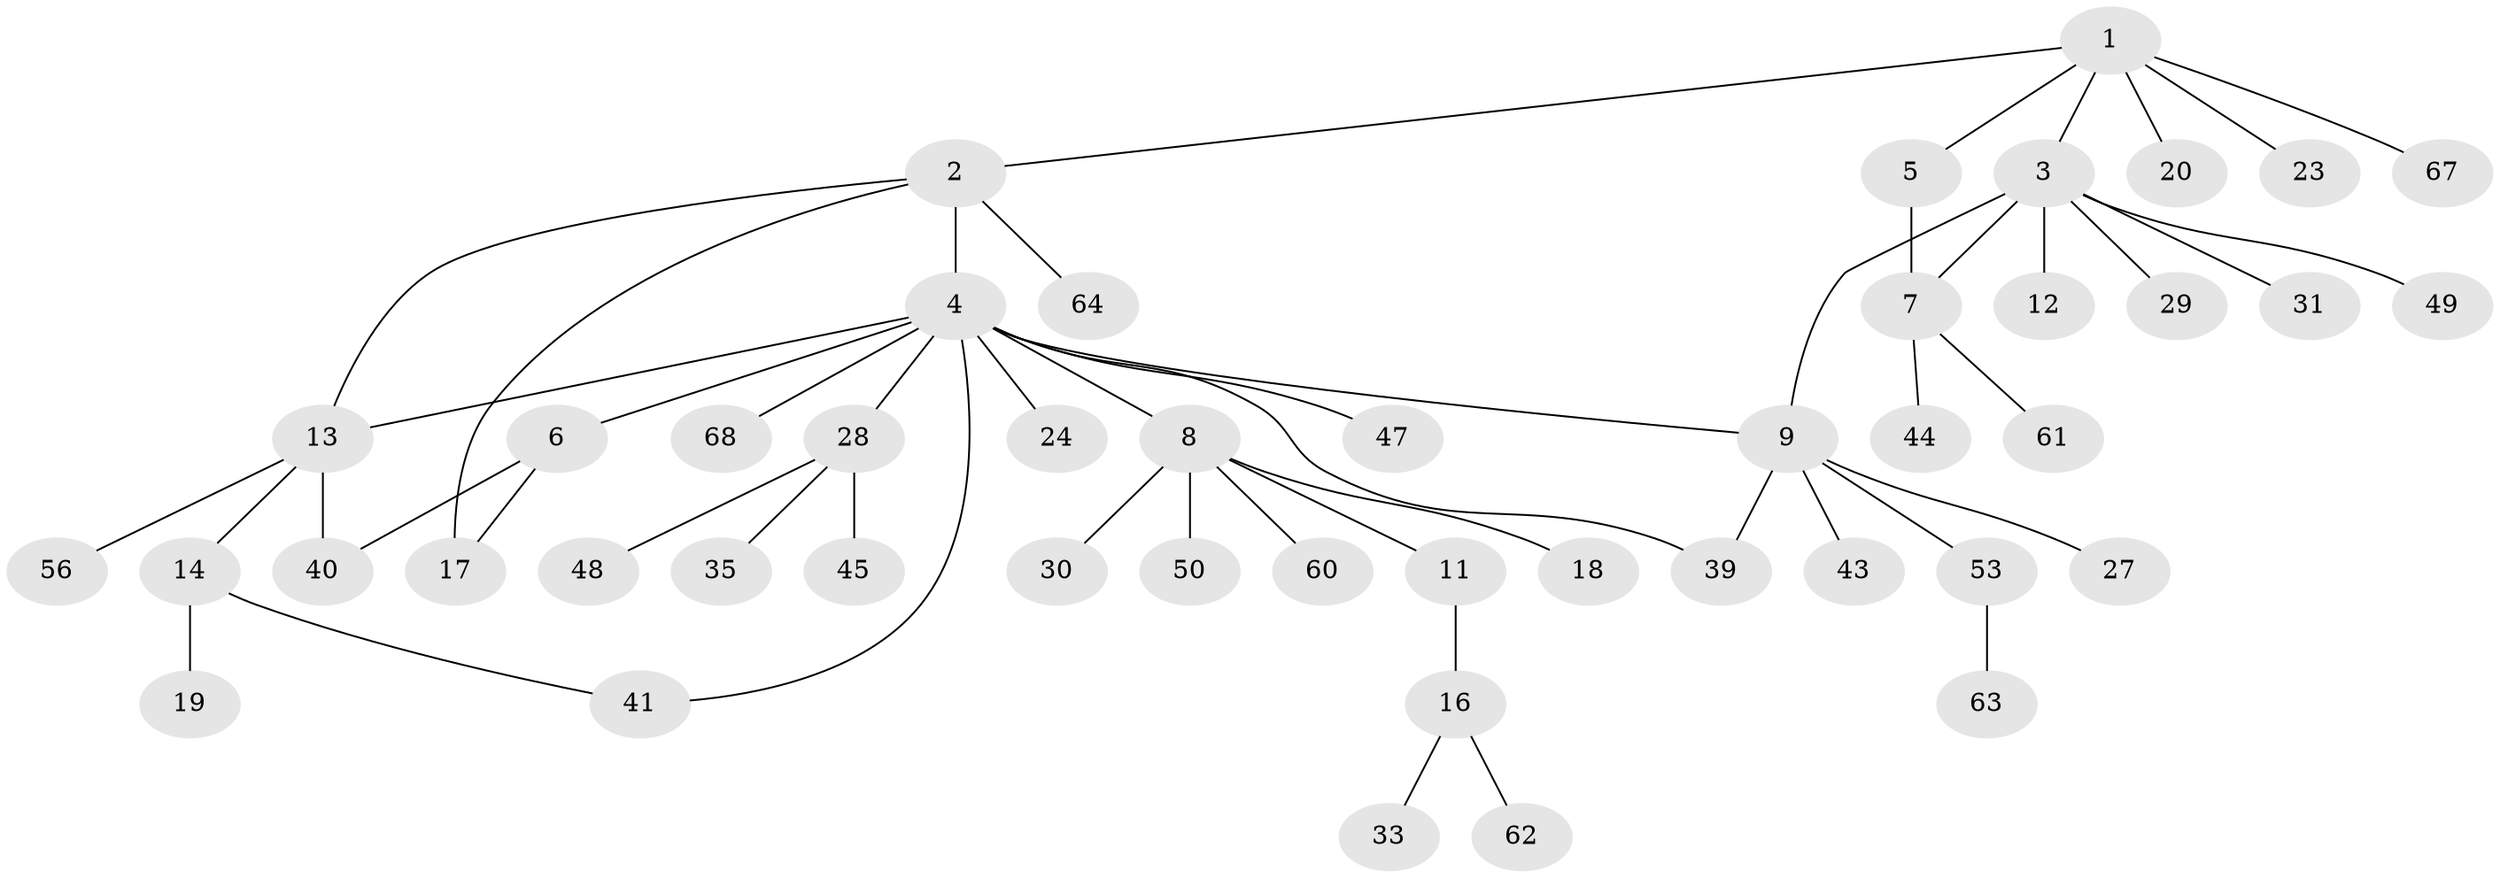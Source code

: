 // Generated by graph-tools (version 1.1) at 2025/51/02/27/25 19:51:56]
// undirected, 46 vertices, 52 edges
graph export_dot {
graph [start="1"]
  node [color=gray90,style=filled];
  1 [super="+25"];
  2 [super="+46"];
  3 [super="+21"];
  4 [super="+66"];
  5;
  6 [super="+15"];
  7 [super="+10"];
  8 [super="+59"];
  9 [super="+54"];
  11 [super="+57"];
  12 [super="+32"];
  13 [super="+34"];
  14 [super="+65"];
  16 [super="+26"];
  17 [super="+22"];
  18 [super="+38"];
  19 [super="+42"];
  20 [super="+51"];
  23 [super="+37"];
  24;
  27;
  28 [super="+36"];
  29;
  30;
  31;
  33;
  35;
  39 [super="+52"];
  40 [super="+55"];
  41;
  43;
  44;
  45;
  47;
  48;
  49;
  50;
  53 [super="+58"];
  56;
  60;
  61;
  62;
  63;
  64;
  67;
  68;
  1 -- 2;
  1 -- 3;
  1 -- 5;
  1 -- 20;
  1 -- 23;
  1 -- 67;
  2 -- 4;
  2 -- 64;
  2 -- 17;
  2 -- 13;
  3 -- 9;
  3 -- 12;
  3 -- 29;
  3 -- 31;
  3 -- 49;
  3 -- 7;
  4 -- 6;
  4 -- 8;
  4 -- 9;
  4 -- 13;
  4 -- 24;
  4 -- 28;
  4 -- 39;
  4 -- 47;
  4 -- 41;
  4 -- 68;
  5 -- 7;
  6 -- 17;
  6 -- 40;
  7 -- 44;
  7 -- 61;
  8 -- 11;
  8 -- 18;
  8 -- 30;
  8 -- 50;
  8 -- 60;
  9 -- 27;
  9 -- 39;
  9 -- 43;
  9 -- 53;
  11 -- 16;
  13 -- 14;
  13 -- 40;
  13 -- 56;
  14 -- 19;
  14 -- 41;
  16 -- 33;
  16 -- 62;
  28 -- 35;
  28 -- 45;
  28 -- 48;
  53 -- 63;
}
